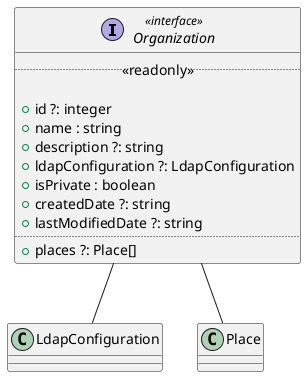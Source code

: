 @startuml Organization Diagram
interface Organization <<interface>> {
  ..<<readonly>>..

  + id ?: integer
  + name : string
  + description ?: string
  + ldapConfiguration ?: LdapConfiguration
  + isPrivate : boolean
  + createdDate ?: string
  + lastModifiedDate ?: string
  ....
  + places ?: Place[]
}

Organization -- LdapConfiguration
Organization -- Place
@enduml

